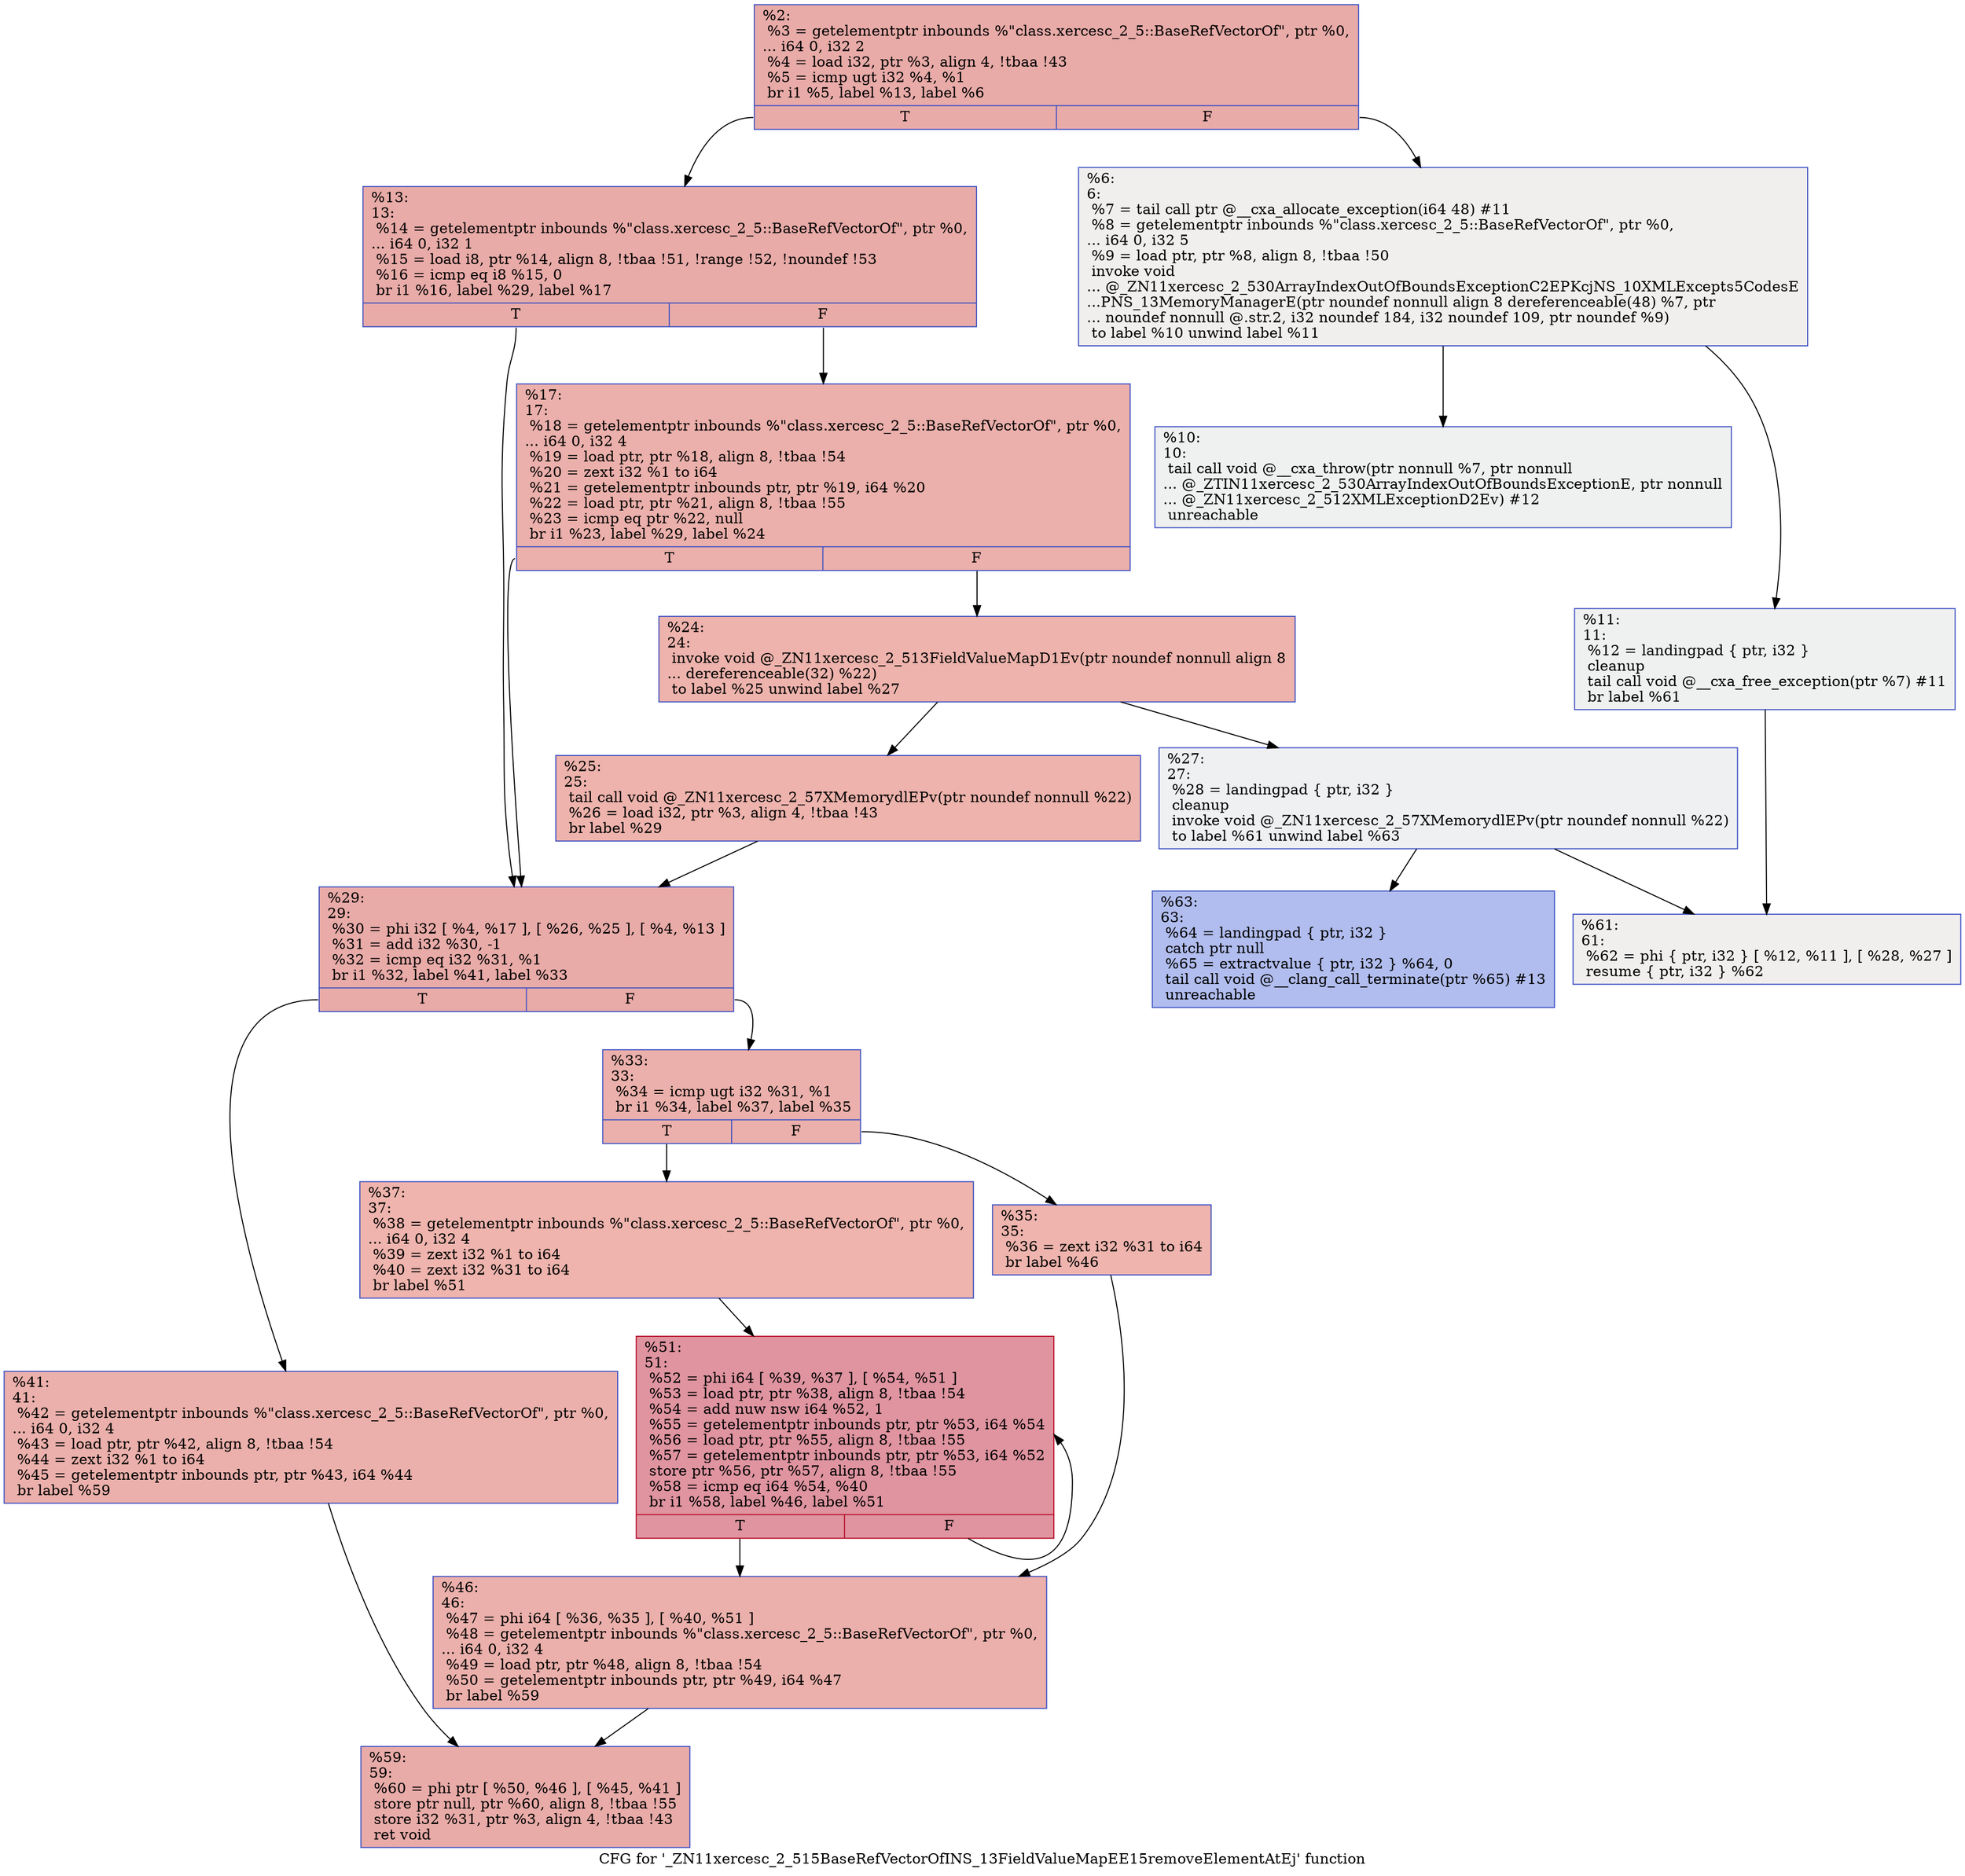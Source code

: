 digraph "CFG for '_ZN11xercesc_2_515BaseRefVectorOfINS_13FieldValueMapEE15removeElementAtEj' function" {
	label="CFG for '_ZN11xercesc_2_515BaseRefVectorOfINS_13FieldValueMapEE15removeElementAtEj' function";

	Node0x560876e31960 [shape=record,color="#3d50c3ff", style=filled, fillcolor="#cc403a70",label="{%2:\l  %3 = getelementptr inbounds %\"class.xercesc_2_5::BaseRefVectorOf\", ptr %0,\l... i64 0, i32 2\l  %4 = load i32, ptr %3, align 4, !tbaa !43\l  %5 = icmp ugt i32 %4, %1\l  br i1 %5, label %13, label %6\l|{<s0>T|<s1>F}}"];
	Node0x560876e31960:s0 -> Node0x560876e31b30;
	Node0x560876e31960:s1 -> Node0x560876e31b80;
	Node0x560876e31b80 [shape=record,color="#3d50c3ff", style=filled, fillcolor="#e0dbd870",label="{%6:\l6:                                                \l  %7 = tail call ptr @__cxa_allocate_exception(i64 48) #11\l  %8 = getelementptr inbounds %\"class.xercesc_2_5::BaseRefVectorOf\", ptr %0,\l... i64 0, i32 5\l  %9 = load ptr, ptr %8, align 8, !tbaa !50\l  invoke void\l... @_ZN11xercesc_2_530ArrayIndexOutOfBoundsExceptionC2EPKcjNS_10XMLExcepts5CodesE\l...PNS_13MemoryManagerE(ptr noundef nonnull align 8 dereferenceable(48) %7, ptr\l... noundef nonnull @.str.2, i32 noundef 184, i32 noundef 109, ptr noundef %9)\l          to label %10 unwind label %11\l}"];
	Node0x560876e31b80 -> Node0x560876e31ae0;
	Node0x560876e31b80 -> Node0x560876e31fa0;
	Node0x560876e31ae0 [shape=record,color="#3d50c3ff", style=filled, fillcolor="#dbdcde70",label="{%10:\l10:                                               \l  tail call void @__cxa_throw(ptr nonnull %7, ptr nonnull\l... @_ZTIN11xercesc_2_530ArrayIndexOutOfBoundsExceptionE, ptr nonnull\l... @_ZN11xercesc_2_512XMLExceptionD2Ev) #12\l  unreachable\l}"];
	Node0x560876e31fa0 [shape=record,color="#3d50c3ff", style=filled, fillcolor="#dbdcde70",label="{%11:\l11:                                               \l  %12 = landingpad \{ ptr, i32 \}\l          cleanup\l  tail call void @__cxa_free_exception(ptr %7) #11\l  br label %61\l}"];
	Node0x560876e31fa0 -> Node0x560876e325b0;
	Node0x560876e31b30 [shape=record,color="#3d50c3ff", style=filled, fillcolor="#cc403a70",label="{%13:\l13:                                               \l  %14 = getelementptr inbounds %\"class.xercesc_2_5::BaseRefVectorOf\", ptr %0,\l... i64 0, i32 1\l  %15 = load i8, ptr %14, align 8, !tbaa !51, !range !52, !noundef !53\l  %16 = icmp eq i8 %15, 0\l  br i1 %16, label %29, label %17\l|{<s0>T|<s1>F}}"];
	Node0x560876e31b30:s0 -> Node0x560876e32750;
	Node0x560876e31b30:s1 -> Node0x560876e327a0;
	Node0x560876e327a0 [shape=record,color="#3d50c3ff", style=filled, fillcolor="#d24b4070",label="{%17:\l17:                                               \l  %18 = getelementptr inbounds %\"class.xercesc_2_5::BaseRefVectorOf\", ptr %0,\l... i64 0, i32 4\l  %19 = load ptr, ptr %18, align 8, !tbaa !54\l  %20 = zext i32 %1 to i64\l  %21 = getelementptr inbounds ptr, ptr %19, i64 %20\l  %22 = load ptr, ptr %21, align 8, !tbaa !55\l  %23 = icmp eq ptr %22, null\l  br i1 %23, label %29, label %24\l|{<s0>T|<s1>F}}"];
	Node0x560876e327a0:s0 -> Node0x560876e32750;
	Node0x560876e327a0:s1 -> Node0x560876e32b50;
	Node0x560876e32b50 [shape=record,color="#3d50c3ff", style=filled, fillcolor="#d6524470",label="{%24:\l24:                                               \l  invoke void @_ZN11xercesc_2_513FieldValueMapD1Ev(ptr noundef nonnull align 8\l... dereferenceable(32) %22)\l          to label %25 unwind label %27\l}"];
	Node0x560876e32b50 -> Node0x560876e32c50;
	Node0x560876e32b50 -> Node0x560876e32ca0;
	Node0x560876e32c50 [shape=record,color="#3d50c3ff", style=filled, fillcolor="#d6524470",label="{%25:\l25:                                               \l  tail call void @_ZN11xercesc_2_57XMemorydlEPv(ptr noundef nonnull %22)\l  %26 = load i32, ptr %3, align 4, !tbaa !43\l  br label %29\l}"];
	Node0x560876e32c50 -> Node0x560876e32750;
	Node0x560876e32ca0 [shape=record,color="#3d50c3ff", style=filled, fillcolor="#d9dce170",label="{%27:\l27:                                               \l  %28 = landingpad \{ ptr, i32 \}\l          cleanup\l  invoke void @_ZN11xercesc_2_57XMemorydlEPv(ptr noundef nonnull %22)\l          to label %61 unwind label %63\l}"];
	Node0x560876e32ca0 -> Node0x560876e325b0;
	Node0x560876e32ca0 -> Node0x560876e33080;
	Node0x560876e32750 [shape=record,color="#3d50c3ff", style=filled, fillcolor="#cc403a70",label="{%29:\l29:                                               \l  %30 = phi i32 [ %4, %17 ], [ %26, %25 ], [ %4, %13 ]\l  %31 = add i32 %30, -1\l  %32 = icmp eq i32 %31, %1\l  br i1 %32, label %41, label %33\l|{<s0>T|<s1>F}}"];
	Node0x560876e32750:s0 -> Node0x560876e33390;
	Node0x560876e32750:s1 -> Node0x560876e333e0;
	Node0x560876e333e0 [shape=record,color="#3d50c3ff", style=filled, fillcolor="#d24b4070",label="{%33:\l33:                                               \l  %34 = icmp ugt i32 %31, %1\l  br i1 %34, label %37, label %35\l|{<s0>T|<s1>F}}"];
	Node0x560876e333e0:s0 -> Node0x560876e33570;
	Node0x560876e333e0:s1 -> Node0x560876e335c0;
	Node0x560876e335c0 [shape=record,color="#3d50c3ff", style=filled, fillcolor="#d8564670",label="{%35:\l35:                                               \l  %36 = zext i32 %31 to i64\l  br label %46\l}"];
	Node0x560876e335c0 -> Node0x560876e33770;
	Node0x560876e33570 [shape=record,color="#3d50c3ff", style=filled, fillcolor="#d8564670",label="{%37:\l37:                                               \l  %38 = getelementptr inbounds %\"class.xercesc_2_5::BaseRefVectorOf\", ptr %0,\l... i64 0, i32 4\l  %39 = zext i32 %1 to i64\l  %40 = zext i32 %31 to i64\l  br label %51\l}"];
	Node0x560876e33570 -> Node0x560876e339d0;
	Node0x560876e33390 [shape=record,color="#3d50c3ff", style=filled, fillcolor="#d24b4070",label="{%41:\l41:                                               \l  %42 = getelementptr inbounds %\"class.xercesc_2_5::BaseRefVectorOf\", ptr %0,\l... i64 0, i32 4\l  %43 = load ptr, ptr %42, align 8, !tbaa !54\l  %44 = zext i32 %1 to i64\l  %45 = getelementptr inbounds ptr, ptr %43, i64 %44\l  br label %59\l}"];
	Node0x560876e33390 -> Node0x560876e33cd0;
	Node0x560876e33770 [shape=record,color="#3d50c3ff", style=filled, fillcolor="#d24b4070",label="{%46:\l46:                                               \l  %47 = phi i64 [ %36, %35 ], [ %40, %51 ]\l  %48 = getelementptr inbounds %\"class.xercesc_2_5::BaseRefVectorOf\", ptr %0,\l... i64 0, i32 4\l  %49 = load ptr, ptr %48, align 8, !tbaa !54\l  %50 = getelementptr inbounds ptr, ptr %49, i64 %47\l  br label %59\l}"];
	Node0x560876e33770 -> Node0x560876e33cd0;
	Node0x560876e339d0 [shape=record,color="#b70d28ff", style=filled, fillcolor="#b70d2870",label="{%51:\l51:                                               \l  %52 = phi i64 [ %39, %37 ], [ %54, %51 ]\l  %53 = load ptr, ptr %38, align 8, !tbaa !54\l  %54 = add nuw nsw i64 %52, 1\l  %55 = getelementptr inbounds ptr, ptr %53, i64 %54\l  %56 = load ptr, ptr %55, align 8, !tbaa !55\l  %57 = getelementptr inbounds ptr, ptr %53, i64 %52\l  store ptr %56, ptr %57, align 8, !tbaa !55\l  %58 = icmp eq i64 %54, %40\l  br i1 %58, label %46, label %51\l|{<s0>T|<s1>F}}"];
	Node0x560876e339d0:s0 -> Node0x560876e33770;
	Node0x560876e339d0:s1 -> Node0x560876e339d0;
	Node0x560876e33cd0 [shape=record,color="#3d50c3ff", style=filled, fillcolor="#cc403a70",label="{%59:\l59:                                               \l  %60 = phi ptr [ %50, %46 ], [ %45, %41 ]\l  store ptr null, ptr %60, align 8, !tbaa !55\l  store i32 %31, ptr %3, align 4, !tbaa !43\l  ret void\l}"];
	Node0x560876e325b0 [shape=record,color="#3d50c3ff", style=filled, fillcolor="#e0dbd870",label="{%61:\l61:                                               \l  %62 = phi \{ ptr, i32 \} [ %12, %11 ], [ %28, %27 ]\l  resume \{ ptr, i32 \} %62\l}"];
	Node0x560876e33080 [shape=record,color="#3d50c3ff", style=filled, fillcolor="#4f69d970",label="{%63:\l63:                                               \l  %64 = landingpad \{ ptr, i32 \}\l          catch ptr null\l  %65 = extractvalue \{ ptr, i32 \} %64, 0\l  tail call void @__clang_call_terminate(ptr %65) #13\l  unreachable\l}"];
}
